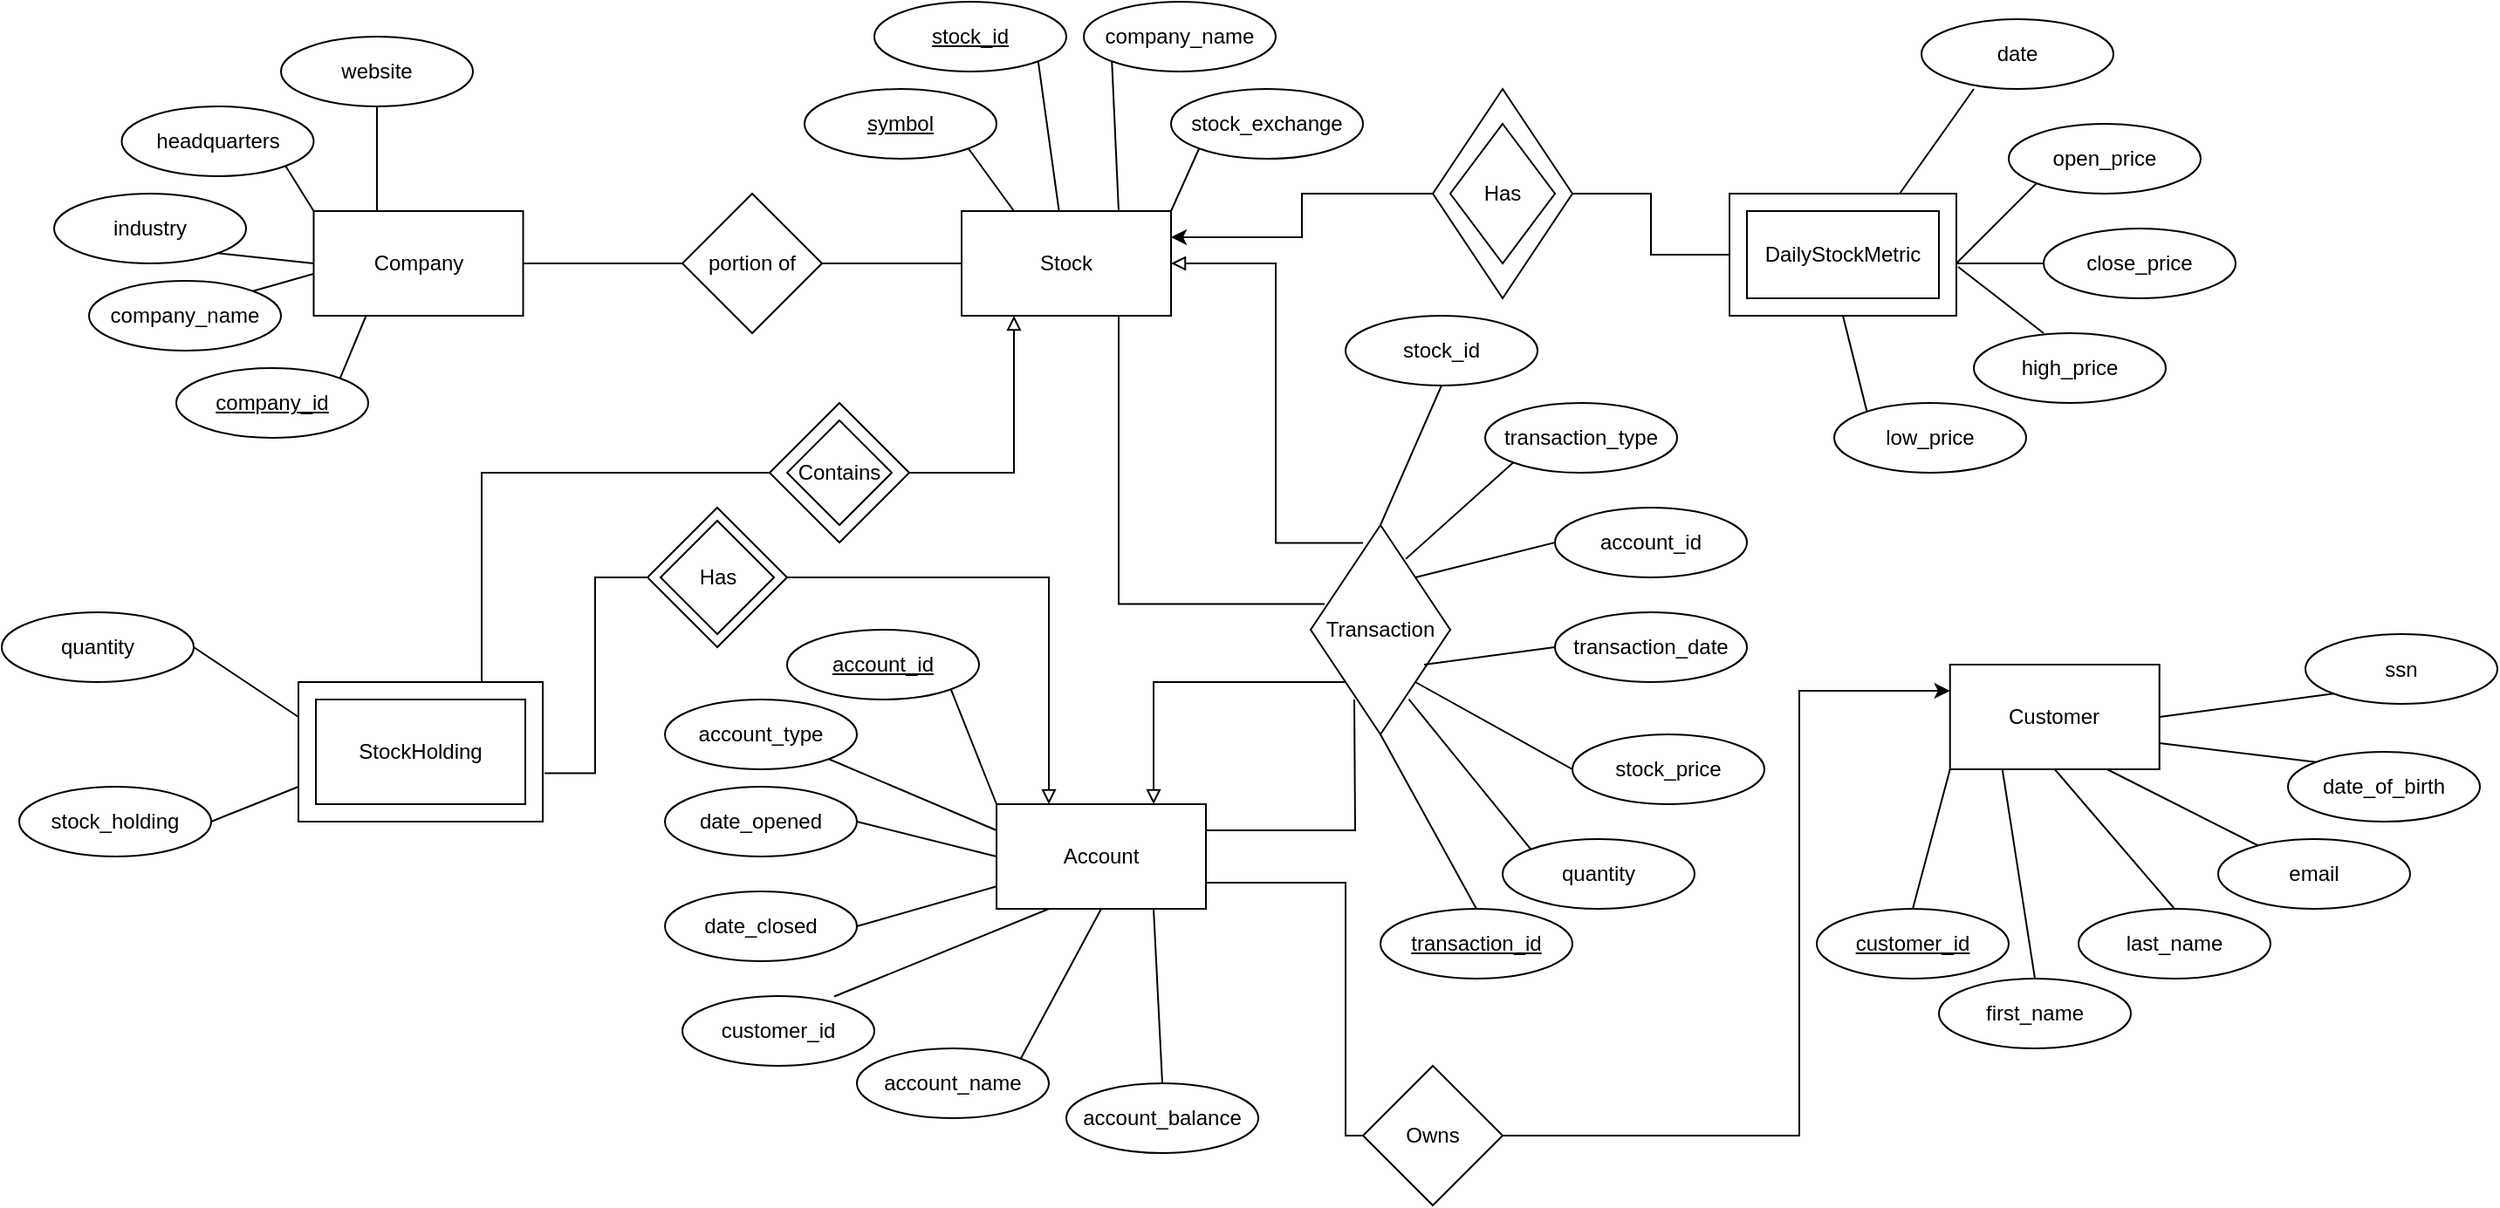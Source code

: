 <mxfile version="24.2.5" type="device">
  <diagram name="Page-1" id="oaUo-WbenHMAV_XajP27">
    <mxGraphModel dx="2035" dy="1372" grid="1" gridSize="10" guides="1" tooltips="1" connect="1" arrows="1" fold="1" page="1" pageScale="1" pageWidth="2000" pageHeight="2000" math="0" shadow="0">
      <root>
        <mxCell id="0" />
        <mxCell id="1" parent="0" />
        <mxCell id="AFvfr8An9YF3a-RQhW3E-14" style="rounded=0;orthogonalLoop=1;jettySize=auto;html=1;exitX=0.5;exitY=1;exitDx=0;exitDy=0;endArrow=none;endFill=0;" edge="1" parent="1" source="wAfQsrGKhMa0RwAwBSoY-9">
          <mxGeometry relative="1" as="geometry">
            <mxPoint x="605" y="640" as="targetPoint" />
          </mxGeometry>
        </mxCell>
        <mxCell id="vkavQpKFRlv0VeJYz5XR-65" value="" style="rhombus;whiteSpace=wrap;html=1;" parent="1" vertex="1">
          <mxGeometry x="1140" y="830" width="80" height="80" as="geometry" />
        </mxCell>
        <mxCell id="vkavQpKFRlv0VeJYz5XR-11" value="Transaction" style="rhombus;whiteSpace=wrap;html=1;" parent="1" vertex="1">
          <mxGeometry x="1140" y="810" width="80" height="120" as="geometry" />
        </mxCell>
        <mxCell id="vkavQpKFRlv0VeJYz5XR-79" style="edgeStyle=orthogonalEdgeStyle;rounded=0;orthogonalLoop=1;jettySize=auto;html=1;exitX=0.25;exitY=1;exitDx=0;exitDy=0;endArrow=none;endFill=0;startArrow=block;startFill=0;entryX=1;entryY=0.5;entryDx=0;entryDy=0;" parent="1" source="y0bqGsKDebT5sbNC3E2F-1" target="vkavQpKFRlv0VeJYz5XR-121" edge="1">
          <mxGeometry relative="1" as="geometry">
            <mxPoint x="970" y="810" as="targetPoint" />
          </mxGeometry>
        </mxCell>
        <mxCell id="y0bqGsKDebT5sbNC3E2F-1" value="Stock" style="rounded=0;whiteSpace=wrap;html=1;" parent="1" vertex="1">
          <mxGeometry x="940" y="630" width="120" height="60" as="geometry" />
        </mxCell>
        <mxCell id="AFvfr8An9YF3a-RQhW3E-15" style="rounded=0;orthogonalLoop=1;jettySize=auto;html=1;exitX=1;exitY=1;exitDx=0;exitDy=0;entryX=0.25;entryY=0;entryDx=0;entryDy=0;endArrow=none;endFill=0;" edge="1" parent="1" source="y0bqGsKDebT5sbNC3E2F-3" target="y0bqGsKDebT5sbNC3E2F-1">
          <mxGeometry relative="1" as="geometry" />
        </mxCell>
        <mxCell id="y0bqGsKDebT5sbNC3E2F-3" value="&lt;u&gt;symbol&lt;/u&gt;" style="ellipse;whiteSpace=wrap;html=1;" parent="1" vertex="1">
          <mxGeometry x="850" y="560" width="110" height="40" as="geometry" />
        </mxCell>
        <mxCell id="AFvfr8An9YF3a-RQhW3E-18" style="rounded=0;orthogonalLoop=1;jettySize=auto;html=1;exitX=0;exitY=1;exitDx=0;exitDy=0;entryX=1;entryY=0;entryDx=0;entryDy=0;endArrow=none;endFill=0;" edge="1" parent="1" source="y0bqGsKDebT5sbNC3E2F-6" target="y0bqGsKDebT5sbNC3E2F-1">
          <mxGeometry relative="1" as="geometry" />
        </mxCell>
        <mxCell id="y0bqGsKDebT5sbNC3E2F-6" value="stock_exchange" style="ellipse;whiteSpace=wrap;html=1;" parent="1" vertex="1">
          <mxGeometry x="1060" y="560" width="110" height="40" as="geometry" />
        </mxCell>
        <mxCell id="AFvfr8An9YF3a-RQhW3E-17" style="rounded=0;orthogonalLoop=1;jettySize=auto;html=1;exitX=0;exitY=1;exitDx=0;exitDy=0;entryX=0.75;entryY=0;entryDx=0;entryDy=0;endArrow=none;endFill=0;" edge="1" parent="1" source="y0bqGsKDebT5sbNC3E2F-7" target="y0bqGsKDebT5sbNC3E2F-1">
          <mxGeometry relative="1" as="geometry" />
        </mxCell>
        <mxCell id="y0bqGsKDebT5sbNC3E2F-7" value="company_name" style="ellipse;whiteSpace=wrap;html=1;" parent="1" vertex="1">
          <mxGeometry x="1010" y="510" width="110" height="40" as="geometry" />
        </mxCell>
        <mxCell id="AFvfr8An9YF3a-RQhW3E-16" style="rounded=0;orthogonalLoop=1;jettySize=auto;html=1;exitX=1;exitY=1;exitDx=0;exitDy=0;endArrow=none;endFill=0;" edge="1" parent="1" source="y0bqGsKDebT5sbNC3E2F-8" target="y0bqGsKDebT5sbNC3E2F-1">
          <mxGeometry relative="1" as="geometry" />
        </mxCell>
        <mxCell id="y0bqGsKDebT5sbNC3E2F-8" value="stock_id" style="ellipse;whiteSpace=wrap;html=1;fontStyle=4" parent="1" vertex="1">
          <mxGeometry x="890" y="510" width="110" height="40" as="geometry" />
        </mxCell>
        <mxCell id="vkavQpKFRlv0VeJYz5XR-85" style="edgeStyle=orthogonalEdgeStyle;rounded=0;orthogonalLoop=1;jettySize=auto;html=1;exitX=0.75;exitY=0;exitDx=0;exitDy=0;entryX=0;entryY=1;entryDx=0;entryDy=0;endArrow=none;endFill=0;startArrow=block;startFill=0;" parent="1" source="vkavQpKFRlv0VeJYz5XR-1" target="vkavQpKFRlv0VeJYz5XR-11" edge="1">
          <mxGeometry relative="1" as="geometry">
            <Array as="points">
              <mxPoint x="1050" y="900" />
            </Array>
          </mxGeometry>
        </mxCell>
        <mxCell id="vkavQpKFRlv0VeJYz5XR-86" style="edgeStyle=orthogonalEdgeStyle;rounded=0;orthogonalLoop=1;jettySize=auto;html=1;exitX=1;exitY=0.25;exitDx=0;exitDy=0;endArrow=none;endFill=0;" parent="1" source="vkavQpKFRlv0VeJYz5XR-1" edge="1">
          <mxGeometry relative="1" as="geometry">
            <mxPoint x="1165" y="910" as="targetPoint" />
          </mxGeometry>
        </mxCell>
        <mxCell id="vkavQpKFRlv0VeJYz5XR-1" value="Account" style="rounded=0;whiteSpace=wrap;html=1;" parent="1" vertex="1">
          <mxGeometry x="960" y="970" width="120" height="60" as="geometry" />
        </mxCell>
        <mxCell id="vkavQpKFRlv0VeJYz5XR-2" value="" style="endArrow=none;html=1;rounded=0;exitX=1;exitY=0.5;exitDx=0;exitDy=0;entryX=0;entryY=0.5;entryDx=0;entryDy=0;" parent="1" source="vkavQpKFRlv0VeJYz5XR-3" target="vkavQpKFRlv0VeJYz5XR-1" edge="1">
          <mxGeometry width="50" height="50" relative="1" as="geometry">
            <mxPoint x="860" y="930" as="sourcePoint" />
            <mxPoint x="960" y="970" as="targetPoint" />
          </mxGeometry>
        </mxCell>
        <mxCell id="vkavQpKFRlv0VeJYz5XR-3" value="date_opened" style="ellipse;whiteSpace=wrap;html=1;" parent="1" vertex="1">
          <mxGeometry x="770" y="960" width="110" height="40" as="geometry" />
        </mxCell>
        <mxCell id="vkavQpKFRlv0VeJYz5XR-4" value="" style="endArrow=none;html=1;rounded=0;entryX=1;entryY=0.5;entryDx=0;entryDy=0;" parent="1" source="vkavQpKFRlv0VeJYz5XR-1" target="vkavQpKFRlv0VeJYz5XR-7" edge="1">
          <mxGeometry width="50" height="50" relative="1" as="geometry">
            <mxPoint x="889.289" y="1050" as="sourcePoint" />
            <mxPoint x="850" y="990" as="targetPoint" />
          </mxGeometry>
        </mxCell>
        <mxCell id="vkavQpKFRlv0VeJYz5XR-5" value="" style="endArrow=none;html=1;rounded=0;entryX=0.25;entryY=1;entryDx=0;entryDy=0;exitX=0.791;exitY=0.006;exitDx=0;exitDy=0;exitPerimeter=0;" parent="1" source="vkavQpKFRlv0VeJYz5XR-23" target="vkavQpKFRlv0VeJYz5XR-1" edge="1">
          <mxGeometry width="50" height="50" relative="1" as="geometry">
            <mxPoint x="850" y="1040" as="sourcePoint" />
            <mxPoint x="960" y="1030" as="targetPoint" />
          </mxGeometry>
        </mxCell>
        <mxCell id="vkavQpKFRlv0VeJYz5XR-6" value="account_balance" style="ellipse;whiteSpace=wrap;html=1;" parent="1" vertex="1">
          <mxGeometry x="1000" y="1130" width="110" height="40" as="geometry" />
        </mxCell>
        <mxCell id="vkavQpKFRlv0VeJYz5XR-7" value="date_closed" style="ellipse;whiteSpace=wrap;html=1;" parent="1" vertex="1">
          <mxGeometry x="770" y="1020" width="110" height="40" as="geometry" />
        </mxCell>
        <mxCell id="vkavQpKFRlv0VeJYz5XR-8" value="&lt;u&gt;account_id&lt;/u&gt;" style="ellipse;whiteSpace=wrap;html=1;" parent="1" vertex="1">
          <mxGeometry x="840" y="870" width="110" height="40" as="geometry" />
        </mxCell>
        <mxCell id="vkavQpKFRlv0VeJYz5XR-9" value="" style="endArrow=none;html=1;rounded=0;entryX=1;entryY=1;entryDx=0;entryDy=0;exitX=0;exitY=0;exitDx=0;exitDy=0;" parent="1" source="vkavQpKFRlv0VeJYz5XR-1" target="vkavQpKFRlv0VeJYz5XR-8" edge="1">
          <mxGeometry width="50" height="50" relative="1" as="geometry">
            <mxPoint x="970" y="970" as="sourcePoint" />
            <mxPoint x="1020" y="920" as="targetPoint" />
          </mxGeometry>
        </mxCell>
        <mxCell id="vkavQpKFRlv0VeJYz5XR-13" value="" style="endArrow=none;html=1;rounded=0;exitX=0.813;exitY=0.667;exitDx=0;exitDy=0;exitPerimeter=0;entryX=0;entryY=0.5;entryDx=0;entryDy=0;" parent="1" source="vkavQpKFRlv0VeJYz5XR-11" target="vkavQpKFRlv0VeJYz5XR-17" edge="1">
          <mxGeometry width="50" height="50" relative="1" as="geometry">
            <mxPoint x="1230" y="880" as="sourcePoint" />
            <mxPoint x="1300" y="920" as="targetPoint" />
          </mxGeometry>
        </mxCell>
        <mxCell id="vkavQpKFRlv0VeJYz5XR-14" value="account_id" style="ellipse;whiteSpace=wrap;html=1;fontStyle=0" parent="1" vertex="1">
          <mxGeometry x="1280" y="800" width="110" height="40" as="geometry" />
        </mxCell>
        <mxCell id="vkavQpKFRlv0VeJYz5XR-16" value="quantity" style="ellipse;whiteSpace=wrap;html=1;" parent="1" vertex="1">
          <mxGeometry x="1250" y="990" width="110" height="40" as="geometry" />
        </mxCell>
        <mxCell id="vkavQpKFRlv0VeJYz5XR-17" value="transaction_date" style="ellipse;whiteSpace=wrap;html=1;" parent="1" vertex="1">
          <mxGeometry x="1280" y="860" width="110" height="40" as="geometry" />
        </mxCell>
        <mxCell id="vkavQpKFRlv0VeJYz5XR-19" value="" style="endArrow=none;html=1;rounded=0;exitX=1;exitY=0;exitDx=0;exitDy=0;" parent="1" source="vkavQpKFRlv0VeJYz5XR-11" edge="1">
          <mxGeometry width="50" height="50" relative="1" as="geometry">
            <mxPoint x="1235" y="920" as="sourcePoint" />
            <mxPoint x="1280" y="820" as="targetPoint" />
          </mxGeometry>
        </mxCell>
        <mxCell id="vkavQpKFRlv0VeJYz5XR-20" value="" style="endArrow=none;html=1;rounded=0;exitX=1;exitY=1;exitDx=0;exitDy=0;entryX=0;entryY=0.5;entryDx=0;entryDy=0;" parent="1" source="vkavQpKFRlv0VeJYz5XR-11" target="vkavQpKFRlv0VeJYz5XR-29" edge="1">
          <mxGeometry width="50" height="50" relative="1" as="geometry">
            <mxPoint x="1245" y="930" as="sourcePoint" />
            <mxPoint x="1340" y="1020" as="targetPoint" />
          </mxGeometry>
        </mxCell>
        <mxCell id="vkavQpKFRlv0VeJYz5XR-21" value="" style="endArrow=none;html=1;rounded=0;exitX=0.703;exitY=0.832;exitDx=0;exitDy=0;exitPerimeter=0;entryX=0;entryY=0;entryDx=0;entryDy=0;" parent="1" source="vkavQpKFRlv0VeJYz5XR-11" target="vkavQpKFRlv0VeJYz5XR-16" edge="1">
          <mxGeometry width="50" height="50" relative="1" as="geometry">
            <mxPoint x="1255" y="940" as="sourcePoint" />
            <mxPoint x="1260" y="1040" as="targetPoint" />
          </mxGeometry>
        </mxCell>
        <mxCell id="vkavQpKFRlv0VeJYz5XR-22" value="" style="endArrow=none;html=1;rounded=0;exitX=0.681;exitY=0.162;exitDx=0;exitDy=0;entryX=0;entryY=1;entryDx=0;entryDy=0;exitPerimeter=0;" parent="1" source="vkavQpKFRlv0VeJYz5XR-11" target="vkavQpKFRlv0VeJYz5XR-30" edge="1">
          <mxGeometry width="50" height="50" relative="1" as="geometry">
            <mxPoint x="1180" y="810" as="sourcePoint" />
            <mxPoint x="1197" y="770" as="targetPoint" />
          </mxGeometry>
        </mxCell>
        <mxCell id="vkavQpKFRlv0VeJYz5XR-23" value="customer_id" style="ellipse;whiteSpace=wrap;html=1;" parent="1" vertex="1">
          <mxGeometry x="780" y="1080" width="110" height="40" as="geometry" />
        </mxCell>
        <mxCell id="vkavQpKFRlv0VeJYz5XR-24" value="account_type" style="ellipse;whiteSpace=wrap;html=1;" parent="1" vertex="1">
          <mxGeometry x="770" y="910" width="110" height="40" as="geometry" />
        </mxCell>
        <mxCell id="vkavQpKFRlv0VeJYz5XR-25" value="account_name" style="ellipse;whiteSpace=wrap;html=1;" parent="1" vertex="1">
          <mxGeometry x="880" y="1110" width="110" height="40" as="geometry" />
        </mxCell>
        <mxCell id="vkavQpKFRlv0VeJYz5XR-26" value="" style="endArrow=none;html=1;rounded=0;entryX=0.5;entryY=0;entryDx=0;entryDy=0;exitX=0.75;exitY=1;exitDx=0;exitDy=0;" parent="1" source="vkavQpKFRlv0VeJYz5XR-1" target="vkavQpKFRlv0VeJYz5XR-6" edge="1">
          <mxGeometry width="50" height="50" relative="1" as="geometry">
            <mxPoint x="990" y="1030" as="sourcePoint" />
            <mxPoint x="904" y="884" as="targetPoint" />
          </mxGeometry>
        </mxCell>
        <mxCell id="vkavQpKFRlv0VeJYz5XR-27" value="" style="endArrow=none;html=1;rounded=0;entryX=1;entryY=1;entryDx=0;entryDy=0;exitX=0;exitY=0.25;exitDx=0;exitDy=0;" parent="1" source="vkavQpKFRlv0VeJYz5XR-1" target="vkavQpKFRlv0VeJYz5XR-24" edge="1">
          <mxGeometry width="50" height="50" relative="1" as="geometry">
            <mxPoint x="990" y="990" as="sourcePoint" />
            <mxPoint x="914" y="894" as="targetPoint" />
          </mxGeometry>
        </mxCell>
        <mxCell id="vkavQpKFRlv0VeJYz5XR-28" value="" style="endArrow=none;html=1;rounded=0;entryX=1;entryY=0;entryDx=0;entryDy=0;exitX=0.5;exitY=1;exitDx=0;exitDy=0;" parent="1" source="vkavQpKFRlv0VeJYz5XR-1" target="vkavQpKFRlv0VeJYz5XR-25" edge="1">
          <mxGeometry width="50" height="50" relative="1" as="geometry">
            <mxPoint x="960" y="1030" as="sourcePoint" />
            <mxPoint x="924" y="904" as="targetPoint" />
          </mxGeometry>
        </mxCell>
        <mxCell id="vkavQpKFRlv0VeJYz5XR-29" value="stock_price" style="ellipse;whiteSpace=wrap;html=1;" parent="1" vertex="1">
          <mxGeometry x="1290" y="930" width="110" height="40" as="geometry" />
        </mxCell>
        <mxCell id="vkavQpKFRlv0VeJYz5XR-30" value="transaction_type" style="ellipse;whiteSpace=wrap;html=1;" parent="1" vertex="1">
          <mxGeometry x="1240" y="740" width="110" height="40" as="geometry" />
        </mxCell>
        <mxCell id="AFvfr8An9YF3a-RQhW3E-3" style="edgeStyle=orthogonalEdgeStyle;rounded=0;orthogonalLoop=1;jettySize=auto;html=1;exitX=1;exitY=0.5;exitDx=0;exitDy=0;entryX=0;entryY=0.5;entryDx=0;entryDy=0;endArrow=none;endFill=0;" edge="1" parent="1" source="vkavQpKFRlv0VeJYz5XR-40" target="vkavQpKFRlv0VeJYz5XR-46">
          <mxGeometry relative="1" as="geometry" />
        </mxCell>
        <mxCell id="AFvfr8An9YF3a-RQhW3E-8" style="edgeStyle=orthogonalEdgeStyle;rounded=0;orthogonalLoop=1;jettySize=auto;html=1;exitX=0;exitY=0.5;exitDx=0;exitDy=0;entryX=1;entryY=0.25;entryDx=0;entryDy=0;" edge="1" parent="1" source="vkavQpKFRlv0VeJYz5XR-40" target="y0bqGsKDebT5sbNC3E2F-1">
          <mxGeometry relative="1" as="geometry" />
        </mxCell>
        <mxCell id="vkavQpKFRlv0VeJYz5XR-40" value="" style="rhombus;whiteSpace=wrap;html=1;" parent="1" vertex="1">
          <mxGeometry x="1210" y="560" width="80" height="120" as="geometry" />
        </mxCell>
        <mxCell id="vkavQpKFRlv0VeJYz5XR-45" value="Has" style="rhombus;whiteSpace=wrap;html=1;" parent="1" vertex="1">
          <mxGeometry x="1220" y="580" width="60" height="80" as="geometry" />
        </mxCell>
        <mxCell id="vkavQpKFRlv0VeJYz5XR-46" value="" style="rounded=0;whiteSpace=wrap;html=1;" parent="1" vertex="1">
          <mxGeometry x="1380" y="620" width="130" height="70" as="geometry" />
        </mxCell>
        <mxCell id="vkavQpKFRlv0VeJYz5XR-47" value="DailyStockMetric" style="rounded=0;whiteSpace=wrap;html=1;" parent="1" vertex="1">
          <mxGeometry x="1390" y="630" width="110" height="50" as="geometry" />
        </mxCell>
        <mxCell id="vkavQpKFRlv0VeJYz5XR-48" value="" style="endArrow=none;html=1;rounded=0;" parent="1" edge="1">
          <mxGeometry width="50" height="50" relative="1" as="geometry">
            <mxPoint x="1510" y="660" as="sourcePoint" />
            <mxPoint x="1560" y="610" as="targetPoint" />
          </mxGeometry>
        </mxCell>
        <mxCell id="vkavQpKFRlv0VeJYz5XR-49" value="" style="endArrow=none;html=1;rounded=0;" parent="1" edge="1">
          <mxGeometry width="50" height="50" relative="1" as="geometry">
            <mxPoint x="1510" y="660" as="sourcePoint" />
            <mxPoint x="1570" y="660" as="targetPoint" />
          </mxGeometry>
        </mxCell>
        <mxCell id="vkavQpKFRlv0VeJYz5XR-50" value="" style="endArrow=none;html=1;rounded=0;exitX=0.5;exitY=1;exitDx=0;exitDy=0;" parent="1" edge="1">
          <mxGeometry width="50" height="50" relative="1" as="geometry">
            <mxPoint x="1445" y="690" as="sourcePoint" />
            <mxPoint x="1460" y="750" as="targetPoint" />
          </mxGeometry>
        </mxCell>
        <mxCell id="vkavQpKFRlv0VeJYz5XR-51" value="" style="endArrow=none;html=1;rounded=0;exitX=1.008;exitY=0.6;exitDx=0;exitDy=0;exitPerimeter=0;" parent="1" edge="1">
          <mxGeometry width="50" height="50" relative="1" as="geometry">
            <mxPoint x="1511.04" y="662" as="sourcePoint" />
            <mxPoint x="1560" y="700" as="targetPoint" />
          </mxGeometry>
        </mxCell>
        <mxCell id="vkavQpKFRlv0VeJYz5XR-52" value="date" style="ellipse;whiteSpace=wrap;html=1;" parent="1" vertex="1">
          <mxGeometry x="1490" y="520" width="110" height="40" as="geometry" />
        </mxCell>
        <mxCell id="vkavQpKFRlv0VeJYz5XR-53" value="open_price" style="ellipse;whiteSpace=wrap;html=1;" parent="1" vertex="1">
          <mxGeometry x="1540" y="580" width="110" height="40" as="geometry" />
        </mxCell>
        <mxCell id="vkavQpKFRlv0VeJYz5XR-54" value="close_price" style="ellipse;whiteSpace=wrap;html=1;" parent="1" vertex="1">
          <mxGeometry x="1560" y="640" width="110" height="40" as="geometry" />
        </mxCell>
        <mxCell id="vkavQpKFRlv0VeJYz5XR-55" value="high_price" style="ellipse;whiteSpace=wrap;html=1;" parent="1" vertex="1">
          <mxGeometry x="1520" y="700" width="110" height="40" as="geometry" />
        </mxCell>
        <mxCell id="vkavQpKFRlv0VeJYz5XR-56" value="low_price" style="ellipse;whiteSpace=wrap;html=1;" parent="1" vertex="1">
          <mxGeometry x="1440" y="740" width="110" height="40" as="geometry" />
        </mxCell>
        <mxCell id="vkavQpKFRlv0VeJYz5XR-58" value="" style="endArrow=none;html=1;rounded=0;exitX=0.75;exitY=0;exitDx=0;exitDy=0;" parent="1" edge="1">
          <mxGeometry width="50" height="50" relative="1" as="geometry">
            <mxPoint x="1477.5" y="620" as="sourcePoint" />
            <mxPoint x="1520" y="560" as="targetPoint" />
          </mxGeometry>
        </mxCell>
        <mxCell id="vkavQpKFRlv0VeJYz5XR-63" style="edgeStyle=orthogonalEdgeStyle;rounded=0;orthogonalLoop=1;jettySize=auto;html=1;exitX=1;exitY=0.5;exitDx=0;exitDy=0;entryX=0.375;entryY=0.085;entryDx=0;entryDy=0;entryPerimeter=0;startArrow=block;startFill=0;endArrow=none;endFill=0;" parent="1" source="y0bqGsKDebT5sbNC3E2F-1" target="vkavQpKFRlv0VeJYz5XR-11" edge="1">
          <mxGeometry relative="1" as="geometry">
            <Array as="points">
              <mxPoint x="1120" y="660" />
              <mxPoint x="1120" y="820" />
            </Array>
          </mxGeometry>
        </mxCell>
        <mxCell id="vkavQpKFRlv0VeJYz5XR-78" style="rounded=0;orthogonalLoop=1;jettySize=auto;html=1;exitX=0;exitY=0.25;exitDx=0;exitDy=0;entryX=1;entryY=0.5;entryDx=0;entryDy=0;endArrow=none;endFill=0;" parent="1" source="vkavQpKFRlv0VeJYz5XR-68" target="vkavQpKFRlv0VeJYz5XR-73" edge="1">
          <mxGeometry relative="1" as="geometry" />
        </mxCell>
        <mxCell id="vkavQpKFRlv0VeJYz5XR-68" value="" style="rounded=0;whiteSpace=wrap;html=1;" parent="1" vertex="1">
          <mxGeometry x="560" y="900" width="140" height="80" as="geometry" />
        </mxCell>
        <mxCell id="vkavQpKFRlv0VeJYz5XR-67" value="StockHolding" style="rounded=0;whiteSpace=wrap;html=1;" parent="1" vertex="1">
          <mxGeometry x="570" y="910" width="120" height="60" as="geometry" />
        </mxCell>
        <mxCell id="vkavQpKFRlv0VeJYz5XR-70" style="edgeStyle=orthogonalEdgeStyle;rounded=0;orthogonalLoop=1;jettySize=auto;html=1;exitX=0.75;exitY=1;exitDx=0;exitDy=0;entryX=0.1;entryY=0.377;entryDx=0;entryDy=0;entryPerimeter=0;endArrow=none;endFill=0;" parent="1" source="y0bqGsKDebT5sbNC3E2F-1" target="vkavQpKFRlv0VeJYz5XR-11" edge="1">
          <mxGeometry relative="1" as="geometry">
            <Array as="points">
              <mxPoint x="1030" y="855" />
            </Array>
          </mxGeometry>
        </mxCell>
        <mxCell id="vkavQpKFRlv0VeJYz5XR-73" value="quantity" style="ellipse;whiteSpace=wrap;html=1;" parent="1" vertex="1">
          <mxGeometry x="390" y="860" width="110" height="40" as="geometry" />
        </mxCell>
        <mxCell id="vkavQpKFRlv0VeJYz5XR-75" style="rounded=0;orthogonalLoop=1;jettySize=auto;html=1;exitX=1;exitY=0.5;exitDx=0;exitDy=0;entryX=0;entryY=0.75;entryDx=0;entryDy=0;endArrow=none;endFill=0;" parent="1" source="vkavQpKFRlv0VeJYz5XR-74" target="vkavQpKFRlv0VeJYz5XR-68" edge="1">
          <mxGeometry relative="1" as="geometry">
            <mxPoint x="550" y="960" as="targetPoint" />
          </mxGeometry>
        </mxCell>
        <mxCell id="vkavQpKFRlv0VeJYz5XR-74" value="stock_holding" style="ellipse;whiteSpace=wrap;html=1;" parent="1" vertex="1">
          <mxGeometry x="400" y="960" width="110" height="40" as="geometry" />
        </mxCell>
        <mxCell id="vkavQpKFRlv0VeJYz5XR-80" style="edgeStyle=orthogonalEdgeStyle;rounded=0;orthogonalLoop=1;jettySize=auto;html=1;exitX=0.25;exitY=0;exitDx=0;exitDy=0;endArrow=none;endFill=0;startArrow=block;startFill=0;entryX=1;entryY=0.5;entryDx=0;entryDy=0;" parent="1" source="vkavQpKFRlv0VeJYz5XR-1" target="vkavQpKFRlv0VeJYz5XR-123" edge="1">
          <mxGeometry relative="1" as="geometry">
            <mxPoint x="990" y="829" as="targetPoint" />
          </mxGeometry>
        </mxCell>
        <mxCell id="vkavQpKFRlv0VeJYz5XR-117" style="edgeStyle=orthogonalEdgeStyle;rounded=0;orthogonalLoop=1;jettySize=auto;html=1;exitX=0;exitY=0.25;exitDx=0;exitDy=0;entryX=1;entryY=0.5;entryDx=0;entryDy=0;endArrow=none;endFill=0;startArrow=classic;startFill=1;" parent="1" source="vkavQpKFRlv0VeJYz5XR-82" edge="1">
          <mxGeometry relative="1" as="geometry">
            <mxPoint x="1190" y="1160" as="targetPoint" />
            <Array as="points">
              <mxPoint x="1420" y="905" />
              <mxPoint x="1420" y="1160" />
            </Array>
          </mxGeometry>
        </mxCell>
        <mxCell id="vkavQpKFRlv0VeJYz5XR-82" value="Customer" style="rounded=0;whiteSpace=wrap;html=1;" parent="1" vertex="1">
          <mxGeometry x="1506.36" y="890" width="120" height="60" as="geometry" />
        </mxCell>
        <mxCell id="vkavQpKFRlv0VeJYz5XR-111" style="rounded=0;orthogonalLoop=1;jettySize=auto;html=1;exitX=0;exitY=1;exitDx=0;exitDy=0;entryX=1;entryY=0.5;entryDx=0;entryDy=0;strokeColor=default;align=center;verticalAlign=middle;fontFamily=Helvetica;fontSize=11;fontColor=default;labelBackgroundColor=default;endArrow=none;endFill=0;" parent="1" source="vkavQpKFRlv0VeJYz5XR-95" target="vkavQpKFRlv0VeJYz5XR-82" edge="1">
          <mxGeometry relative="1" as="geometry" />
        </mxCell>
        <mxCell id="vkavQpKFRlv0VeJYz5XR-95" value="ssn" style="ellipse;whiteSpace=wrap;html=1;" parent="1" vertex="1">
          <mxGeometry x="1710.0" y="872.5" width="110" height="40" as="geometry" />
        </mxCell>
        <mxCell id="vkavQpKFRlv0VeJYz5XR-109" style="rounded=0;orthogonalLoop=1;jettySize=auto;html=1;entryX=0.75;entryY=1;entryDx=0;entryDy=0;strokeColor=default;align=center;verticalAlign=middle;fontFamily=Helvetica;fontSize=11;fontColor=default;labelBackgroundColor=default;endArrow=none;endFill=0;" parent="1" source="vkavQpKFRlv0VeJYz5XR-96" target="vkavQpKFRlv0VeJYz5XR-82" edge="1">
          <mxGeometry relative="1" as="geometry" />
        </mxCell>
        <mxCell id="vkavQpKFRlv0VeJYz5XR-96" value="email" style="ellipse;whiteSpace=wrap;html=1;" parent="1" vertex="1">
          <mxGeometry x="1660.0" y="990" width="110" height="40" as="geometry" />
        </mxCell>
        <mxCell id="vkavQpKFRlv0VeJYz5XR-110" style="rounded=0;orthogonalLoop=1;jettySize=auto;html=1;exitX=0;exitY=0;exitDx=0;exitDy=0;entryX=1;entryY=0.75;entryDx=0;entryDy=0;strokeColor=default;align=center;verticalAlign=middle;fontFamily=Helvetica;fontSize=11;fontColor=default;labelBackgroundColor=default;endArrow=none;endFill=0;" parent="1" source="vkavQpKFRlv0VeJYz5XR-97" target="vkavQpKFRlv0VeJYz5XR-82" edge="1">
          <mxGeometry relative="1" as="geometry" />
        </mxCell>
        <mxCell id="vkavQpKFRlv0VeJYz5XR-97" value="date_of_birth" style="ellipse;whiteSpace=wrap;html=1;" parent="1" vertex="1">
          <mxGeometry x="1700.0" y="940" width="110" height="40" as="geometry" />
        </mxCell>
        <mxCell id="vkavQpKFRlv0VeJYz5XR-108" style="rounded=0;orthogonalLoop=1;jettySize=auto;html=1;exitX=0.5;exitY=0;exitDx=0;exitDy=0;entryX=0.5;entryY=1;entryDx=0;entryDy=0;strokeColor=default;align=center;verticalAlign=middle;fontFamily=Helvetica;fontSize=11;fontColor=default;labelBackgroundColor=default;endArrow=none;endFill=0;" parent="1" source="vkavQpKFRlv0VeJYz5XR-98" target="vkavQpKFRlv0VeJYz5XR-82" edge="1">
          <mxGeometry relative="1" as="geometry" />
        </mxCell>
        <mxCell id="vkavQpKFRlv0VeJYz5XR-98" value="last_name" style="ellipse;whiteSpace=wrap;html=1;" parent="1" vertex="1">
          <mxGeometry x="1580" y="1030" width="110" height="40" as="geometry" />
        </mxCell>
        <mxCell id="vkavQpKFRlv0VeJYz5XR-107" style="rounded=0;orthogonalLoop=1;jettySize=auto;html=1;exitX=0.5;exitY=0;exitDx=0;exitDy=0;strokeColor=default;align=center;verticalAlign=middle;fontFamily=Helvetica;fontSize=11;fontColor=default;labelBackgroundColor=default;endArrow=none;endFill=0;entryX=0.25;entryY=1;entryDx=0;entryDy=0;" parent="1" source="vkavQpKFRlv0VeJYz5XR-99" target="vkavQpKFRlv0VeJYz5XR-82" edge="1">
          <mxGeometry relative="1" as="geometry">
            <mxPoint x="1506.36" y="960" as="targetPoint" />
            <mxPoint x="1489.996" y="1045.766" as="sourcePoint" />
          </mxGeometry>
        </mxCell>
        <mxCell id="vkavQpKFRlv0VeJYz5XR-99" value="first_name" style="ellipse;whiteSpace=wrap;html=1;" parent="1" vertex="1">
          <mxGeometry x="1500" y="1070" width="110" height="40" as="geometry" />
        </mxCell>
        <mxCell id="vkavQpKFRlv0VeJYz5XR-106" style="rounded=0;orthogonalLoop=1;jettySize=auto;html=1;exitX=0.5;exitY=0;exitDx=0;exitDy=0;entryX=0;entryY=1;entryDx=0;entryDy=0;strokeColor=default;align=center;verticalAlign=middle;fontFamily=Helvetica;fontSize=11;fontColor=default;labelBackgroundColor=default;endArrow=none;endFill=0;" parent="1" source="vkavQpKFRlv0VeJYz5XR-100" target="vkavQpKFRlv0VeJYz5XR-82" edge="1">
          <mxGeometry relative="1" as="geometry">
            <mxPoint x="1459.996" y="985.766" as="sourcePoint" />
          </mxGeometry>
        </mxCell>
        <mxCell id="vkavQpKFRlv0VeJYz5XR-100" value="&lt;u&gt;customer_id&lt;/u&gt;" style="ellipse;whiteSpace=wrap;html=1;" parent="1" vertex="1">
          <mxGeometry x="1430" y="1030" width="110" height="40" as="geometry" />
        </mxCell>
        <mxCell id="vkavQpKFRlv0VeJYz5XR-118" style="edgeStyle=orthogonalEdgeStyle;rounded=0;orthogonalLoop=1;jettySize=auto;html=1;exitX=0;exitY=0.5;exitDx=0;exitDy=0;entryX=1;entryY=0.75;entryDx=0;entryDy=0;endArrow=none;endFill=0;" parent="1" source="vkavQpKFRlv0VeJYz5XR-116" target="vkavQpKFRlv0VeJYz5XR-1" edge="1">
          <mxGeometry relative="1" as="geometry">
            <Array as="points">
              <mxPoint x="1160" y="1160" />
              <mxPoint x="1160" y="1015" />
            </Array>
          </mxGeometry>
        </mxCell>
        <mxCell id="vkavQpKFRlv0VeJYz5XR-116" value="Owns" style="rhombus;whiteSpace=wrap;html=1;" parent="1" vertex="1">
          <mxGeometry x="1170" y="1120" width="80" height="80" as="geometry" />
        </mxCell>
        <mxCell id="AFvfr8An9YF3a-RQhW3E-4" style="edgeStyle=orthogonalEdgeStyle;rounded=0;orthogonalLoop=1;jettySize=auto;html=1;exitX=0;exitY=0.5;exitDx=0;exitDy=0;entryX=0.75;entryY=0;entryDx=0;entryDy=0;endArrow=none;endFill=0;" edge="1" parent="1" source="vkavQpKFRlv0VeJYz5XR-121" target="vkavQpKFRlv0VeJYz5XR-68">
          <mxGeometry relative="1" as="geometry" />
        </mxCell>
        <mxCell id="vkavQpKFRlv0VeJYz5XR-121" value="" style="rhombus;whiteSpace=wrap;html=1;" parent="1" vertex="1">
          <mxGeometry x="830" y="740" width="80" height="80" as="geometry" />
        </mxCell>
        <mxCell id="vkavQpKFRlv0VeJYz5XR-123" value="Has" style="rhombus;whiteSpace=wrap;html=1;" parent="1" vertex="1">
          <mxGeometry x="760" y="800" width="80" height="80" as="geometry" />
        </mxCell>
        <mxCell id="vkavQpKFRlv0VeJYz5XR-124" style="edgeStyle=orthogonalEdgeStyle;rounded=0;orthogonalLoop=1;jettySize=auto;html=1;exitX=0;exitY=0.5;exitDx=0;exitDy=0;entryX=1.007;entryY=0.653;entryDx=0;entryDy=0;entryPerimeter=0;endArrow=none;endFill=0;" parent="1" source="vkavQpKFRlv0VeJYz5XR-123" target="vkavQpKFRlv0VeJYz5XR-68" edge="1">
          <mxGeometry relative="1" as="geometry" />
        </mxCell>
        <mxCell id="lBa3l7pTQt7clRzadR9O-1" value="Has" style="rhombus;whiteSpace=wrap;html=1;" parent="1" vertex="1">
          <mxGeometry x="767.5" y="807.5" width="65" height="65" as="geometry" />
        </mxCell>
        <mxCell id="lBa3l7pTQt7clRzadR9O-2" value="Contains" style="rhombus;whiteSpace=wrap;html=1;" parent="1" vertex="1">
          <mxGeometry x="840" y="750" width="60" height="60" as="geometry" />
        </mxCell>
        <mxCell id="wAfQsrGKhMa0RwAwBSoY-2" value="Company" style="rounded=0;whiteSpace=wrap;html=1;" parent="1" vertex="1">
          <mxGeometry x="568.75" y="630" width="120" height="60" as="geometry" />
        </mxCell>
        <mxCell id="wAfQsrGKhMa0RwAwBSoY-12" style="edgeStyle=orthogonalEdgeStyle;rounded=0;orthogonalLoop=1;jettySize=auto;html=1;entryX=1;entryY=0.5;entryDx=0;entryDy=0;endArrow=none;endFill=0;" parent="1" source="wAfQsrGKhMa0RwAwBSoY-4" target="wAfQsrGKhMa0RwAwBSoY-2" edge="1">
          <mxGeometry relative="1" as="geometry" />
        </mxCell>
        <mxCell id="AFvfr8An9YF3a-RQhW3E-7" style="edgeStyle=orthogonalEdgeStyle;rounded=0;orthogonalLoop=1;jettySize=auto;html=1;exitX=1;exitY=0.5;exitDx=0;exitDy=0;endArrow=none;endFill=0;" edge="1" parent="1" source="wAfQsrGKhMa0RwAwBSoY-4" target="y0bqGsKDebT5sbNC3E2F-1">
          <mxGeometry relative="1" as="geometry" />
        </mxCell>
        <mxCell id="wAfQsrGKhMa0RwAwBSoY-4" value="portion of" style="rhombus;whiteSpace=wrap;html=1;" parent="1" vertex="1">
          <mxGeometry x="780" y="620" width="80" height="80" as="geometry" />
        </mxCell>
        <mxCell id="AFvfr8An9YF3a-RQhW3E-13" style="rounded=0;orthogonalLoop=1;jettySize=auto;html=1;exitX=1;exitY=1;exitDx=0;exitDy=0;entryX=0;entryY=0;entryDx=0;entryDy=0;endArrow=none;endFill=0;" edge="1" parent="1" source="wAfQsrGKhMa0RwAwBSoY-6" target="wAfQsrGKhMa0RwAwBSoY-2">
          <mxGeometry relative="1" as="geometry" />
        </mxCell>
        <mxCell id="wAfQsrGKhMa0RwAwBSoY-6" value="headquarters" style="ellipse;whiteSpace=wrap;html=1;" parent="1" vertex="1">
          <mxGeometry x="458.75" y="570" width="110" height="40" as="geometry" />
        </mxCell>
        <mxCell id="AFvfr8An9YF3a-RQhW3E-12" style="rounded=0;orthogonalLoop=1;jettySize=auto;html=1;exitX=1;exitY=1;exitDx=0;exitDy=0;entryX=0;entryY=0.5;entryDx=0;entryDy=0;endArrow=none;endFill=0;" edge="1" parent="1" source="wAfQsrGKhMa0RwAwBSoY-7" target="wAfQsrGKhMa0RwAwBSoY-2">
          <mxGeometry relative="1" as="geometry" />
        </mxCell>
        <mxCell id="wAfQsrGKhMa0RwAwBSoY-7" value="industry" style="ellipse;whiteSpace=wrap;html=1;" parent="1" vertex="1">
          <mxGeometry x="420" y="620" width="110" height="40" as="geometry" />
        </mxCell>
        <mxCell id="wAfQsrGKhMa0RwAwBSoY-8" value="company_name" style="ellipse;whiteSpace=wrap;html=1;" parent="1" vertex="1">
          <mxGeometry x="440" y="670" width="110" height="40" as="geometry" />
        </mxCell>
        <mxCell id="wAfQsrGKhMa0RwAwBSoY-9" value="website" style="ellipse;whiteSpace=wrap;html=1;" parent="1" vertex="1">
          <mxGeometry x="550" y="530" width="110" height="40" as="geometry" />
        </mxCell>
        <mxCell id="AFvfr8An9YF3a-RQhW3E-10" style="rounded=0;orthogonalLoop=1;jettySize=auto;html=1;exitX=1;exitY=0;exitDx=0;exitDy=0;entryX=0.25;entryY=1;entryDx=0;entryDy=0;endArrow=none;endFill=0;" edge="1" parent="1" source="wAfQsrGKhMa0RwAwBSoY-10" target="wAfQsrGKhMa0RwAwBSoY-2">
          <mxGeometry relative="1" as="geometry" />
        </mxCell>
        <mxCell id="wAfQsrGKhMa0RwAwBSoY-10" value="company_id" style="ellipse;whiteSpace=wrap;html=1;fontStyle=4" parent="1" vertex="1">
          <mxGeometry x="490" y="720" width="110" height="40" as="geometry" />
        </mxCell>
        <mxCell id="wAfQsrGKhMa0RwAwBSoY-21" style="rounded=0;orthogonalLoop=1;jettySize=auto;html=1;exitX=0.5;exitY=1;exitDx=0;exitDy=0;entryX=0.5;entryY=0;entryDx=0;entryDy=0;endArrow=none;endFill=0;" parent="1" source="wAfQsrGKhMa0RwAwBSoY-19" target="vkavQpKFRlv0VeJYz5XR-11" edge="1">
          <mxGeometry relative="1" as="geometry" />
        </mxCell>
        <mxCell id="wAfQsrGKhMa0RwAwBSoY-19" value="stock_id" style="ellipse;whiteSpace=wrap;html=1;" parent="1" vertex="1">
          <mxGeometry x="1160" y="690" width="110" height="40" as="geometry" />
        </mxCell>
        <mxCell id="wAfQsrGKhMa0RwAwBSoY-24" style="rounded=0;orthogonalLoop=1;jettySize=auto;html=1;exitX=0.5;exitY=0;exitDx=0;exitDy=0;entryX=0.5;entryY=1;entryDx=0;entryDy=0;endArrow=none;endFill=0;" parent="1" source="wAfQsrGKhMa0RwAwBSoY-23" target="vkavQpKFRlv0VeJYz5XR-11" edge="1">
          <mxGeometry relative="1" as="geometry" />
        </mxCell>
        <mxCell id="wAfQsrGKhMa0RwAwBSoY-23" value="transaction_id" style="ellipse;whiteSpace=wrap;html=1;fontStyle=4" parent="1" vertex="1">
          <mxGeometry x="1180" y="1030" width="110" height="40" as="geometry" />
        </mxCell>
        <mxCell id="AFvfr8An9YF3a-RQhW3E-9" style="edgeStyle=orthogonalEdgeStyle;rounded=0;orthogonalLoop=1;jettySize=auto;html=1;exitX=0.5;exitY=1;exitDx=0;exitDy=0;" edge="1" parent="1" source="wAfQsrGKhMa0RwAwBSoY-8" target="wAfQsrGKhMa0RwAwBSoY-8">
          <mxGeometry relative="1" as="geometry" />
        </mxCell>
        <mxCell id="AFvfr8An9YF3a-RQhW3E-11" style="rounded=0;orthogonalLoop=1;jettySize=auto;html=1;exitX=1;exitY=0;exitDx=0;exitDy=0;entryX=-0.001;entryY=0.6;entryDx=0;entryDy=0;entryPerimeter=0;endArrow=none;endFill=0;" edge="1" parent="1" source="wAfQsrGKhMa0RwAwBSoY-8" target="wAfQsrGKhMa0RwAwBSoY-2">
          <mxGeometry relative="1" as="geometry" />
        </mxCell>
      </root>
    </mxGraphModel>
  </diagram>
</mxfile>
